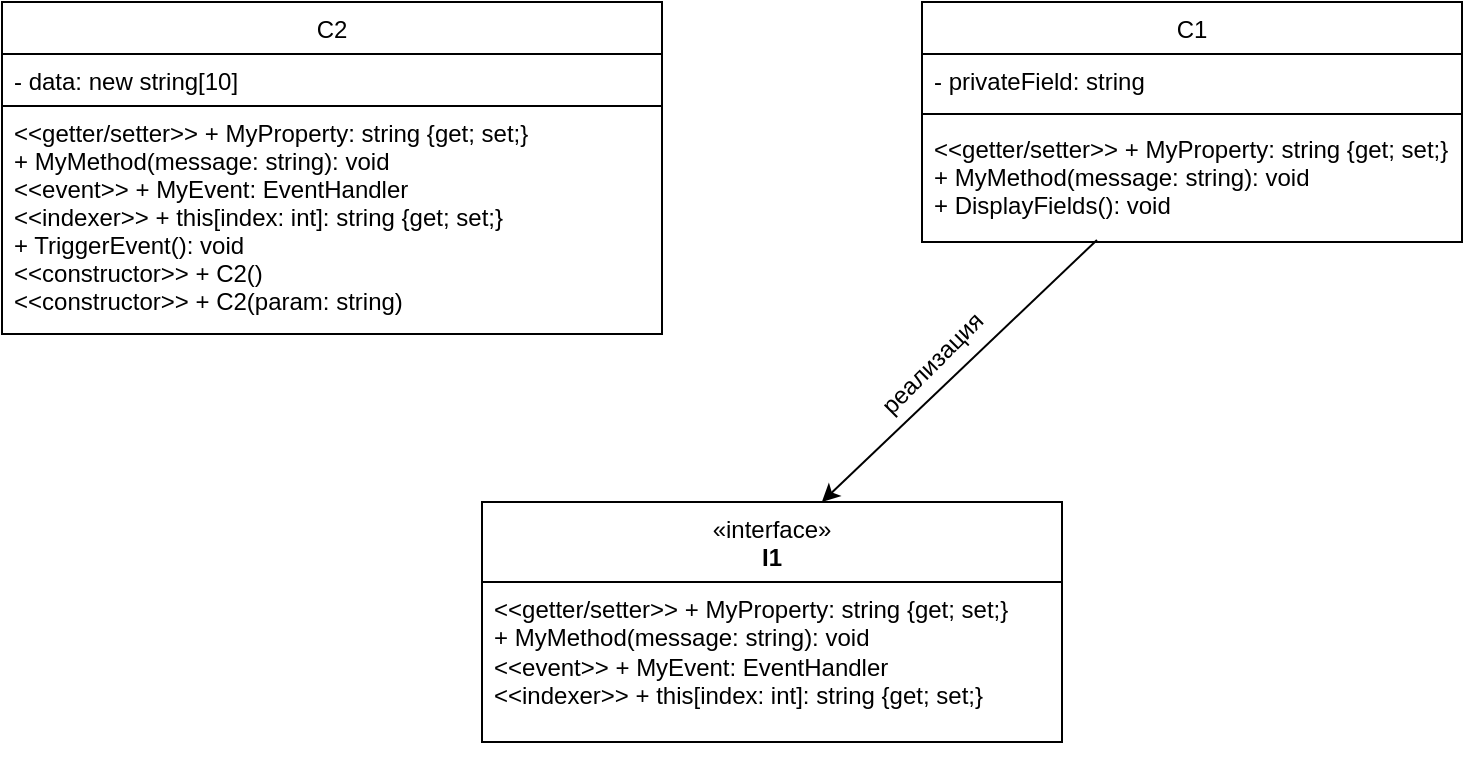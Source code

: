 <mxfile version="24.7.16">
  <diagram id="C5RBs43oDa-KdzZeNtuy" name="Page-1">
    <mxGraphModel dx="1290" dy="527" grid="1" gridSize="10" guides="1" tooltips="1" connect="1" arrows="1" fold="1" page="1" pageScale="1" pageWidth="827" pageHeight="1169" math="0" shadow="0">
      <root>
        <mxCell id="WIyWlLk6GJQsqaUBKTNV-0" />
        <mxCell id="WIyWlLk6GJQsqaUBKTNV-1" parent="WIyWlLk6GJQsqaUBKTNV-0" />
        <mxCell id="zkfFHV4jXpPFQw0GAbJ--0" value="C2" style="swimlane;fontStyle=0;align=center;verticalAlign=top;childLayout=stackLayout;horizontal=1;startSize=26;horizontalStack=0;resizeParent=1;resizeLast=0;collapsible=1;marginBottom=0;rounded=0;shadow=0;strokeWidth=1;" parent="WIyWlLk6GJQsqaUBKTNV-1" vertex="1">
          <mxGeometry x="10" y="120" width="330" height="166" as="geometry">
            <mxRectangle x="230" y="140" width="160" height="26" as="alternateBounds" />
          </mxGeometry>
        </mxCell>
        <mxCell id="Zh_Y9chEyuPht7wiRHea-0" value="- data:&amp;nbsp;new string[10]" style="text;strokeColor=default;fillColor=none;align=left;verticalAlign=top;spacingLeft=4;spacingRight=4;overflow=hidden;rotatable=0;points=[[0,0.5],[1,0.5]];portConstraint=eastwest;whiteSpace=wrap;html=1;" parent="zkfFHV4jXpPFQw0GAbJ--0" vertex="1">
          <mxGeometry y="26" width="330" height="26" as="geometry" />
        </mxCell>
        <mxCell id="zkfFHV4jXpPFQw0GAbJ--1" value="&lt;&lt;getter/setter&gt;&gt; + MyProperty: string {get; set;}&#xa;+ MyMethod(message: string): void&#xa;&lt;&lt;event&gt;&gt; + MyEvent: EventHandler&#xa;&lt;&lt;indexer&gt;&gt; + this[index: int]: string {get; set;}&#xa;+ TriggerEvent(): void&#xa;&lt;&lt;constructor&gt;&gt; + C2()&#xa;&lt;&lt;constructor&gt;&gt; + C2(param: string)&#xa;" style="text;align=left;verticalAlign=top;spacingLeft=4;spacingRight=4;overflow=hidden;rotatable=0;points=[[0,0.5],[1,0.5]];portConstraint=eastwest;" parent="zkfFHV4jXpPFQw0GAbJ--0" vertex="1">
          <mxGeometry y="52" width="330" height="114" as="geometry" />
        </mxCell>
        <mxCell id="zkfFHV4jXpPFQw0GAbJ--17" value="C1" style="swimlane;fontStyle=0;align=center;verticalAlign=top;childLayout=stackLayout;horizontal=1;startSize=26;horizontalStack=0;resizeParent=1;resizeLast=0;collapsible=1;marginBottom=0;rounded=0;shadow=0;strokeWidth=1;" parent="WIyWlLk6GJQsqaUBKTNV-1" vertex="1">
          <mxGeometry x="470" y="120" width="270" height="120" as="geometry">
            <mxRectangle x="550" y="140" width="160" height="26" as="alternateBounds" />
          </mxGeometry>
        </mxCell>
        <mxCell id="zkfFHV4jXpPFQw0GAbJ--18" value="- privateField: string" style="text;align=left;verticalAlign=top;spacingLeft=4;spacingRight=4;overflow=hidden;rotatable=0;points=[[0,0.5],[1,0.5]];portConstraint=eastwest;" parent="zkfFHV4jXpPFQw0GAbJ--17" vertex="1">
          <mxGeometry y="26" width="270" height="26" as="geometry" />
        </mxCell>
        <mxCell id="zkfFHV4jXpPFQw0GAbJ--23" value="" style="line;html=1;strokeWidth=1;align=left;verticalAlign=middle;spacingTop=-1;spacingLeft=3;spacingRight=3;rotatable=0;labelPosition=right;points=[];portConstraint=eastwest;" parent="zkfFHV4jXpPFQw0GAbJ--17" vertex="1">
          <mxGeometry y="52" width="270" height="8" as="geometry" />
        </mxCell>
        <mxCell id="zkfFHV4jXpPFQw0GAbJ--24" value="&lt;&lt;getter/setter&gt;&gt; + MyProperty: string {get; set;}&#xa;+ MyMethod(message: string): void&#xa;+ DisplayFields(): void" style="text;align=left;verticalAlign=top;spacingLeft=4;spacingRight=4;overflow=hidden;rotatable=0;points=[[0,0.5],[1,0.5]];portConstraint=eastwest;" parent="zkfFHV4jXpPFQw0GAbJ--17" vertex="1">
          <mxGeometry y="60" width="270" height="60" as="geometry" />
        </mxCell>
        <mxCell id="9SJZDXFe7EY5fqLTJol3-6" value="" style="group" parent="WIyWlLk6GJQsqaUBKTNV-1" vertex="1" connectable="0">
          <mxGeometry x="250" y="370" width="290" height="140" as="geometry" />
        </mxCell>
        <mxCell id="9SJZDXFe7EY5fqLTJol3-2" value="«interface»&lt;br&gt;&lt;b&gt;I1&lt;br&gt;&lt;br&gt;&lt;/b&gt;" style="html=1;whiteSpace=wrap;align=center;verticalAlign=top;" parent="9SJZDXFe7EY5fqLTJol3-6" vertex="1">
          <mxGeometry width="290" height="120" as="geometry" />
        </mxCell>
        <mxCell id="9SJZDXFe7EY5fqLTJol3-4" value="&lt;span style=&quot;text-wrap: nowrap;&quot;&gt;&amp;lt;&amp;lt;getter/setter&amp;gt;&amp;gt;&amp;nbsp;&lt;/span&gt;+ MyProperty: string {get; set;}&lt;div&gt;+ MyMethod(message: string): void&lt;br&gt;&amp;lt;&amp;lt;event&amp;gt;&amp;gt; + MyEvent: EventHandler&lt;br&gt;&amp;lt;&amp;lt;indexer&amp;gt;&amp;gt; + this[index: int]: string {get; set;}&lt;br&gt;&lt;/div&gt;" style="text;strokeColor=default;fillColor=none;align=left;verticalAlign=top;spacingLeft=4;spacingRight=4;overflow=hidden;rotatable=0;points=[[0,0.5],[1,0.5]];portConstraint=eastwest;whiteSpace=wrap;html=1;" parent="9SJZDXFe7EY5fqLTJol3-6" vertex="1">
          <mxGeometry y="40" width="290" height="80" as="geometry" />
        </mxCell>
        <mxCell id="Scyz3PGWCtWWn52gl3Ox-0" value="" style="endArrow=classic;html=1;rounded=0;entryX=0.586;entryY=0;entryDx=0;entryDy=0;exitX=0.324;exitY=0.983;exitDx=0;exitDy=0;exitPerimeter=0;entryPerimeter=0;" parent="WIyWlLk6GJQsqaUBKTNV-1" source="zkfFHV4jXpPFQw0GAbJ--24" target="9SJZDXFe7EY5fqLTJol3-2" edge="1">
          <mxGeometry width="50" height="50" relative="1" as="geometry">
            <mxPoint x="390" y="300" as="sourcePoint" />
            <mxPoint x="440" y="250" as="targetPoint" />
          </mxGeometry>
        </mxCell>
        <mxCell id="AbuiyTWTx9E8cLyztlUp-0" value="реализация" style="text;html=1;align=center;verticalAlign=middle;resizable=0;points=[];autosize=1;strokeColor=none;fillColor=none;rotation=-45;" parent="WIyWlLk6GJQsqaUBKTNV-1" vertex="1">
          <mxGeometry x="430" y="286" width="90" height="30" as="geometry" />
        </mxCell>
      </root>
    </mxGraphModel>
  </diagram>
</mxfile>
